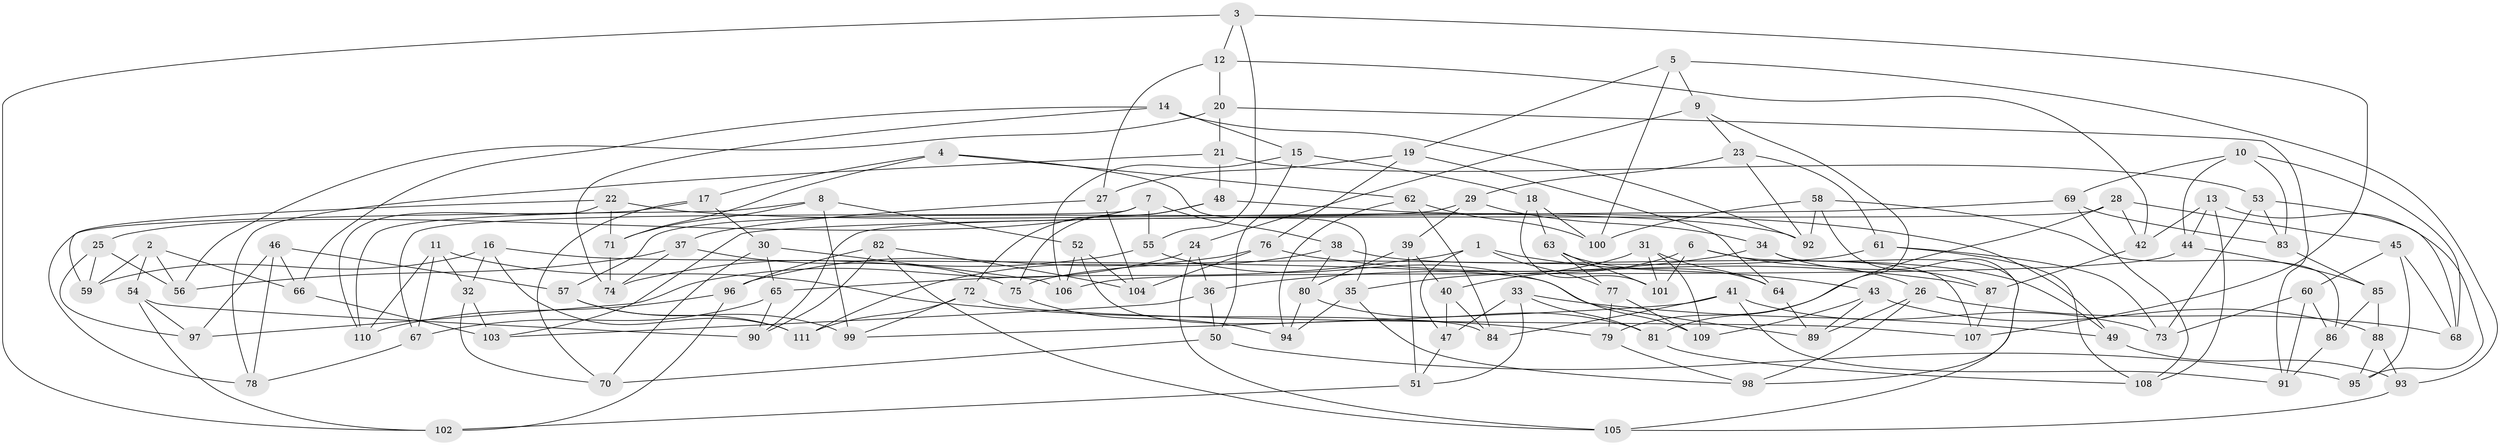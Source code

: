 // coarse degree distribution, {6: 0.5142857142857142, 4: 0.4, 5: 0.07142857142857142, 3: 0.014285714285714285}
// Generated by graph-tools (version 1.1) at 2025/24/03/03/25 07:24:30]
// undirected, 111 vertices, 222 edges
graph export_dot {
graph [start="1"]
  node [color=gray90,style=filled];
  1;
  2;
  3;
  4;
  5;
  6;
  7;
  8;
  9;
  10;
  11;
  12;
  13;
  14;
  15;
  16;
  17;
  18;
  19;
  20;
  21;
  22;
  23;
  24;
  25;
  26;
  27;
  28;
  29;
  30;
  31;
  32;
  33;
  34;
  35;
  36;
  37;
  38;
  39;
  40;
  41;
  42;
  43;
  44;
  45;
  46;
  47;
  48;
  49;
  50;
  51;
  52;
  53;
  54;
  55;
  56;
  57;
  58;
  59;
  60;
  61;
  62;
  63;
  64;
  65;
  66;
  67;
  68;
  69;
  70;
  71;
  72;
  73;
  74;
  75;
  76;
  77;
  78;
  79;
  80;
  81;
  82;
  83;
  84;
  85;
  86;
  87;
  88;
  89;
  90;
  91;
  92;
  93;
  94;
  95;
  96;
  97;
  98;
  99;
  100;
  101;
  102;
  103;
  104;
  105;
  106;
  107;
  108;
  109;
  110;
  111;
  1 -- 47;
  1 -- 43;
  1 -- 65;
  1 -- 77;
  2 -- 54;
  2 -- 56;
  2 -- 66;
  2 -- 59;
  3 -- 12;
  3 -- 107;
  3 -- 55;
  3 -- 102;
  4 -- 71;
  4 -- 17;
  4 -- 35;
  4 -- 62;
  5 -- 93;
  5 -- 19;
  5 -- 9;
  5 -- 100;
  6 -- 26;
  6 -- 101;
  6 -- 107;
  6 -- 40;
  7 -- 38;
  7 -- 67;
  7 -- 55;
  7 -- 25;
  8 -- 52;
  8 -- 78;
  8 -- 71;
  8 -- 99;
  9 -- 24;
  9 -- 81;
  9 -- 23;
  10 -- 44;
  10 -- 83;
  10 -- 68;
  10 -- 69;
  11 -- 79;
  11 -- 67;
  11 -- 110;
  11 -- 32;
  12 -- 42;
  12 -- 20;
  12 -- 27;
  13 -- 44;
  13 -- 42;
  13 -- 95;
  13 -- 108;
  14 -- 74;
  14 -- 92;
  14 -- 15;
  14 -- 66;
  15 -- 50;
  15 -- 18;
  15 -- 106;
  16 -- 59;
  16 -- 89;
  16 -- 32;
  16 -- 111;
  17 -- 110;
  17 -- 30;
  17 -- 70;
  18 -- 100;
  18 -- 63;
  18 -- 101;
  19 -- 76;
  19 -- 64;
  19 -- 27;
  20 -- 56;
  20 -- 21;
  20 -- 91;
  21 -- 78;
  21 -- 53;
  21 -- 48;
  22 -- 71;
  22 -- 110;
  22 -- 59;
  22 -- 49;
  23 -- 29;
  23 -- 61;
  23 -- 92;
  24 -- 97;
  24 -- 36;
  24 -- 105;
  25 -- 56;
  25 -- 59;
  25 -- 97;
  26 -- 89;
  26 -- 68;
  26 -- 98;
  27 -- 104;
  27 -- 37;
  28 -- 90;
  28 -- 42;
  28 -- 45;
  28 -- 79;
  29 -- 34;
  29 -- 57;
  29 -- 39;
  30 -- 70;
  30 -- 65;
  30 -- 106;
  31 -- 109;
  31 -- 64;
  31 -- 101;
  31 -- 35;
  32 -- 70;
  32 -- 103;
  33 -- 49;
  33 -- 47;
  33 -- 51;
  33 -- 81;
  34 -- 105;
  34 -- 87;
  34 -- 36;
  35 -- 98;
  35 -- 94;
  36 -- 50;
  36 -- 103;
  37 -- 75;
  37 -- 56;
  37 -- 74;
  38 -- 80;
  38 -- 111;
  38 -- 49;
  39 -- 80;
  39 -- 40;
  39 -- 51;
  40 -- 47;
  40 -- 84;
  41 -- 91;
  41 -- 73;
  41 -- 84;
  41 -- 99;
  42 -- 87;
  43 -- 88;
  43 -- 109;
  43 -- 89;
  44 -- 106;
  44 -- 85;
  45 -- 60;
  45 -- 95;
  45 -- 68;
  46 -- 97;
  46 -- 66;
  46 -- 57;
  46 -- 78;
  47 -- 51;
  48 -- 75;
  48 -- 92;
  48 -- 72;
  49 -- 93;
  50 -- 95;
  50 -- 70;
  51 -- 102;
  52 -- 84;
  52 -- 104;
  52 -- 106;
  53 -- 73;
  53 -- 68;
  53 -- 83;
  54 -- 102;
  54 -- 90;
  54 -- 97;
  55 -- 74;
  55 -- 109;
  57 -- 111;
  57 -- 99;
  58 -- 86;
  58 -- 98;
  58 -- 100;
  58 -- 92;
  60 -- 91;
  60 -- 86;
  60 -- 73;
  61 -- 73;
  61 -- 75;
  61 -- 108;
  62 -- 84;
  62 -- 94;
  62 -- 100;
  63 -- 101;
  63 -- 64;
  63 -- 77;
  64 -- 89;
  65 -- 67;
  65 -- 90;
  66 -- 103;
  67 -- 78;
  69 -- 108;
  69 -- 103;
  69 -- 83;
  71 -- 74;
  72 -- 107;
  72 -- 111;
  72 -- 99;
  75 -- 94;
  76 -- 87;
  76 -- 104;
  76 -- 96;
  77 -- 109;
  77 -- 79;
  79 -- 98;
  80 -- 81;
  80 -- 94;
  81 -- 108;
  82 -- 90;
  82 -- 105;
  82 -- 96;
  82 -- 104;
  83 -- 85;
  85 -- 88;
  85 -- 86;
  86 -- 91;
  87 -- 107;
  88 -- 93;
  88 -- 95;
  93 -- 105;
  96 -- 110;
  96 -- 102;
}
